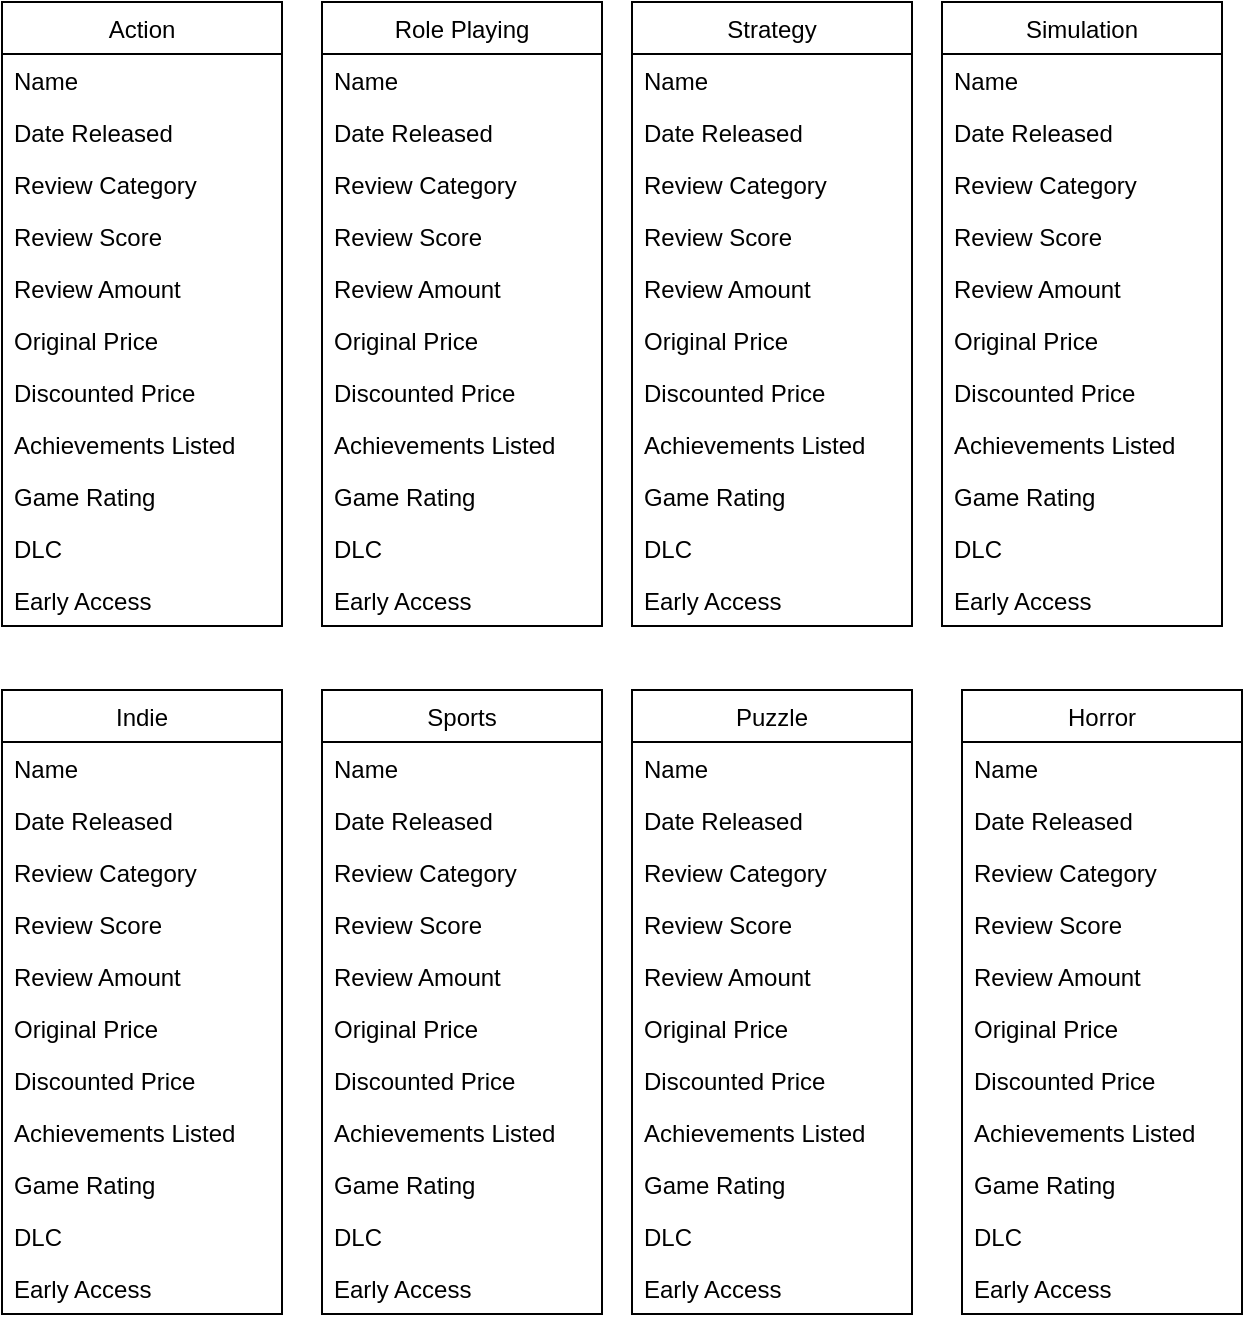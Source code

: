 <mxfile version="14.9.3" type="github">
  <diagram id="R2lEEEUBdFMjLlhIrx00" name="Page-1">
    <mxGraphModel dx="354" dy="739" grid="1" gridSize="10" guides="1" tooltips="1" connect="1" arrows="1" fold="1" page="1" pageScale="1" pageWidth="850" pageHeight="1100" math="0" shadow="0" extFonts="Permanent Marker^https://fonts.googleapis.com/css?family=Permanent+Marker">
      <root>
        <mxCell id="0" />
        <mxCell id="1" parent="0" />
        <mxCell id="QU5fsZESJ7JfkxWAh7DG-1" value="Action" style="swimlane;fontStyle=0;childLayout=stackLayout;horizontal=1;startSize=26;horizontalStack=0;resizeParent=1;resizeParentMax=0;resizeLast=0;collapsible=1;marginBottom=0;" vertex="1" parent="1">
          <mxGeometry x="40" y="50" width="140" height="312" as="geometry" />
        </mxCell>
        <mxCell id="QU5fsZESJ7JfkxWAh7DG-2" value="Name" style="text;strokeColor=none;fillColor=none;align=left;verticalAlign=top;spacingLeft=4;spacingRight=4;overflow=hidden;rotatable=0;points=[[0,0.5],[1,0.5]];portConstraint=eastwest;" vertex="1" parent="QU5fsZESJ7JfkxWAh7DG-1">
          <mxGeometry y="26" width="140" height="26" as="geometry" />
        </mxCell>
        <mxCell id="QU5fsZESJ7JfkxWAh7DG-3" value="Date Released" style="text;strokeColor=none;fillColor=none;align=left;verticalAlign=top;spacingLeft=4;spacingRight=4;overflow=hidden;rotatable=0;points=[[0,0.5],[1,0.5]];portConstraint=eastwest;" vertex="1" parent="QU5fsZESJ7JfkxWAh7DG-1">
          <mxGeometry y="52" width="140" height="26" as="geometry" />
        </mxCell>
        <mxCell id="QU5fsZESJ7JfkxWAh7DG-4" value="Review Category" style="text;strokeColor=none;fillColor=none;align=left;verticalAlign=top;spacingLeft=4;spacingRight=4;overflow=hidden;rotatable=0;points=[[0,0.5],[1,0.5]];portConstraint=eastwest;" vertex="1" parent="QU5fsZESJ7JfkxWAh7DG-1">
          <mxGeometry y="78" width="140" height="26" as="geometry" />
        </mxCell>
        <mxCell id="QU5fsZESJ7JfkxWAh7DG-6" value="Review Score" style="text;strokeColor=none;fillColor=none;align=left;verticalAlign=top;spacingLeft=4;spacingRight=4;overflow=hidden;rotatable=0;points=[[0,0.5],[1,0.5]];portConstraint=eastwest;" vertex="1" parent="QU5fsZESJ7JfkxWAh7DG-1">
          <mxGeometry y="104" width="140" height="26" as="geometry" />
        </mxCell>
        <mxCell id="QU5fsZESJ7JfkxWAh7DG-8" value="Review Amount" style="text;strokeColor=none;fillColor=none;align=left;verticalAlign=top;spacingLeft=4;spacingRight=4;overflow=hidden;rotatable=0;points=[[0,0.5],[1,0.5]];portConstraint=eastwest;" vertex="1" parent="QU5fsZESJ7JfkxWAh7DG-1">
          <mxGeometry y="130" width="140" height="26" as="geometry" />
        </mxCell>
        <mxCell id="QU5fsZESJ7JfkxWAh7DG-7" value="Original Price" style="text;strokeColor=none;fillColor=none;align=left;verticalAlign=top;spacingLeft=4;spacingRight=4;overflow=hidden;rotatable=0;points=[[0,0.5],[1,0.5]];portConstraint=eastwest;" vertex="1" parent="QU5fsZESJ7JfkxWAh7DG-1">
          <mxGeometry y="156" width="140" height="26" as="geometry" />
        </mxCell>
        <mxCell id="QU5fsZESJ7JfkxWAh7DG-9" value="Discounted Price" style="text;strokeColor=none;fillColor=none;align=left;verticalAlign=top;spacingLeft=4;spacingRight=4;overflow=hidden;rotatable=0;points=[[0,0.5],[1,0.5]];portConstraint=eastwest;" vertex="1" parent="QU5fsZESJ7JfkxWAh7DG-1">
          <mxGeometry y="182" width="140" height="26" as="geometry" />
        </mxCell>
        <mxCell id="QU5fsZESJ7JfkxWAh7DG-10" value="Achievements Listed" style="text;strokeColor=none;fillColor=none;align=left;verticalAlign=top;spacingLeft=4;spacingRight=4;overflow=hidden;rotatable=0;points=[[0,0.5],[1,0.5]];portConstraint=eastwest;" vertex="1" parent="QU5fsZESJ7JfkxWAh7DG-1">
          <mxGeometry y="208" width="140" height="26" as="geometry" />
        </mxCell>
        <mxCell id="QU5fsZESJ7JfkxWAh7DG-11" value="Game Rating" style="text;strokeColor=none;fillColor=none;align=left;verticalAlign=top;spacingLeft=4;spacingRight=4;overflow=hidden;rotatable=0;points=[[0,0.5],[1,0.5]];portConstraint=eastwest;" vertex="1" parent="QU5fsZESJ7JfkxWAh7DG-1">
          <mxGeometry y="234" width="140" height="26" as="geometry" />
        </mxCell>
        <mxCell id="QU5fsZESJ7JfkxWAh7DG-12" value="DLC" style="text;strokeColor=none;fillColor=none;align=left;verticalAlign=top;spacingLeft=4;spacingRight=4;overflow=hidden;rotatable=0;points=[[0,0.5],[1,0.5]];portConstraint=eastwest;" vertex="1" parent="QU5fsZESJ7JfkxWAh7DG-1">
          <mxGeometry y="260" width="140" height="26" as="geometry" />
        </mxCell>
        <mxCell id="QU5fsZESJ7JfkxWAh7DG-13" value="Early Access" style="text;strokeColor=none;fillColor=none;align=left;verticalAlign=top;spacingLeft=4;spacingRight=4;overflow=hidden;rotatable=0;points=[[0,0.5],[1,0.5]];portConstraint=eastwest;" vertex="1" parent="QU5fsZESJ7JfkxWAh7DG-1">
          <mxGeometry y="286" width="140" height="26" as="geometry" />
        </mxCell>
        <mxCell id="QU5fsZESJ7JfkxWAh7DG-14" value="Role Playing" style="swimlane;fontStyle=0;childLayout=stackLayout;horizontal=1;startSize=26;horizontalStack=0;resizeParent=1;resizeParentMax=0;resizeLast=0;collapsible=1;marginBottom=0;" vertex="1" parent="1">
          <mxGeometry x="200" y="50" width="140" height="312" as="geometry" />
        </mxCell>
        <mxCell id="QU5fsZESJ7JfkxWAh7DG-15" value="Name" style="text;strokeColor=none;fillColor=none;align=left;verticalAlign=top;spacingLeft=4;spacingRight=4;overflow=hidden;rotatable=0;points=[[0,0.5],[1,0.5]];portConstraint=eastwest;" vertex="1" parent="QU5fsZESJ7JfkxWAh7DG-14">
          <mxGeometry y="26" width="140" height="26" as="geometry" />
        </mxCell>
        <mxCell id="QU5fsZESJ7JfkxWAh7DG-16" value="Date Released" style="text;strokeColor=none;fillColor=none;align=left;verticalAlign=top;spacingLeft=4;spacingRight=4;overflow=hidden;rotatable=0;points=[[0,0.5],[1,0.5]];portConstraint=eastwest;" vertex="1" parent="QU5fsZESJ7JfkxWAh7DG-14">
          <mxGeometry y="52" width="140" height="26" as="geometry" />
        </mxCell>
        <mxCell id="QU5fsZESJ7JfkxWAh7DG-17" value="Review Category" style="text;strokeColor=none;fillColor=none;align=left;verticalAlign=top;spacingLeft=4;spacingRight=4;overflow=hidden;rotatable=0;points=[[0,0.5],[1,0.5]];portConstraint=eastwest;" vertex="1" parent="QU5fsZESJ7JfkxWAh7DG-14">
          <mxGeometry y="78" width="140" height="26" as="geometry" />
        </mxCell>
        <mxCell id="QU5fsZESJ7JfkxWAh7DG-18" value="Review Score" style="text;strokeColor=none;fillColor=none;align=left;verticalAlign=top;spacingLeft=4;spacingRight=4;overflow=hidden;rotatable=0;points=[[0,0.5],[1,0.5]];portConstraint=eastwest;" vertex="1" parent="QU5fsZESJ7JfkxWAh7DG-14">
          <mxGeometry y="104" width="140" height="26" as="geometry" />
        </mxCell>
        <mxCell id="QU5fsZESJ7JfkxWAh7DG-19" value="Review Amount" style="text;strokeColor=none;fillColor=none;align=left;verticalAlign=top;spacingLeft=4;spacingRight=4;overflow=hidden;rotatable=0;points=[[0,0.5],[1,0.5]];portConstraint=eastwest;" vertex="1" parent="QU5fsZESJ7JfkxWAh7DG-14">
          <mxGeometry y="130" width="140" height="26" as="geometry" />
        </mxCell>
        <mxCell id="QU5fsZESJ7JfkxWAh7DG-20" value="Original Price" style="text;strokeColor=none;fillColor=none;align=left;verticalAlign=top;spacingLeft=4;spacingRight=4;overflow=hidden;rotatable=0;points=[[0,0.5],[1,0.5]];portConstraint=eastwest;" vertex="1" parent="QU5fsZESJ7JfkxWAh7DG-14">
          <mxGeometry y="156" width="140" height="26" as="geometry" />
        </mxCell>
        <mxCell id="QU5fsZESJ7JfkxWAh7DG-21" value="Discounted Price" style="text;strokeColor=none;fillColor=none;align=left;verticalAlign=top;spacingLeft=4;spacingRight=4;overflow=hidden;rotatable=0;points=[[0,0.5],[1,0.5]];portConstraint=eastwest;" vertex="1" parent="QU5fsZESJ7JfkxWAh7DG-14">
          <mxGeometry y="182" width="140" height="26" as="geometry" />
        </mxCell>
        <mxCell id="QU5fsZESJ7JfkxWAh7DG-22" value="Achievements Listed" style="text;strokeColor=none;fillColor=none;align=left;verticalAlign=top;spacingLeft=4;spacingRight=4;overflow=hidden;rotatable=0;points=[[0,0.5],[1,0.5]];portConstraint=eastwest;" vertex="1" parent="QU5fsZESJ7JfkxWAh7DG-14">
          <mxGeometry y="208" width="140" height="26" as="geometry" />
        </mxCell>
        <mxCell id="QU5fsZESJ7JfkxWAh7DG-23" value="Game Rating" style="text;strokeColor=none;fillColor=none;align=left;verticalAlign=top;spacingLeft=4;spacingRight=4;overflow=hidden;rotatable=0;points=[[0,0.5],[1,0.5]];portConstraint=eastwest;" vertex="1" parent="QU5fsZESJ7JfkxWAh7DG-14">
          <mxGeometry y="234" width="140" height="26" as="geometry" />
        </mxCell>
        <mxCell id="QU5fsZESJ7JfkxWAh7DG-24" value="DLC" style="text;strokeColor=none;fillColor=none;align=left;verticalAlign=top;spacingLeft=4;spacingRight=4;overflow=hidden;rotatable=0;points=[[0,0.5],[1,0.5]];portConstraint=eastwest;" vertex="1" parent="QU5fsZESJ7JfkxWAh7DG-14">
          <mxGeometry y="260" width="140" height="26" as="geometry" />
        </mxCell>
        <mxCell id="QU5fsZESJ7JfkxWAh7DG-25" value="Early Access" style="text;strokeColor=none;fillColor=none;align=left;verticalAlign=top;spacingLeft=4;spacingRight=4;overflow=hidden;rotatable=0;points=[[0,0.5],[1,0.5]];portConstraint=eastwest;" vertex="1" parent="QU5fsZESJ7JfkxWAh7DG-14">
          <mxGeometry y="286" width="140" height="26" as="geometry" />
        </mxCell>
        <mxCell id="QU5fsZESJ7JfkxWAh7DG-26" value="Strategy" style="swimlane;fontStyle=0;childLayout=stackLayout;horizontal=1;startSize=26;horizontalStack=0;resizeParent=1;resizeParentMax=0;resizeLast=0;collapsible=1;marginBottom=0;" vertex="1" parent="1">
          <mxGeometry x="355" y="50" width="140" height="312" as="geometry" />
        </mxCell>
        <mxCell id="QU5fsZESJ7JfkxWAh7DG-27" value="Name" style="text;strokeColor=none;fillColor=none;align=left;verticalAlign=top;spacingLeft=4;spacingRight=4;overflow=hidden;rotatable=0;points=[[0,0.5],[1,0.5]];portConstraint=eastwest;" vertex="1" parent="QU5fsZESJ7JfkxWAh7DG-26">
          <mxGeometry y="26" width="140" height="26" as="geometry" />
        </mxCell>
        <mxCell id="QU5fsZESJ7JfkxWAh7DG-28" value="Date Released" style="text;strokeColor=none;fillColor=none;align=left;verticalAlign=top;spacingLeft=4;spacingRight=4;overflow=hidden;rotatable=0;points=[[0,0.5],[1,0.5]];portConstraint=eastwest;" vertex="1" parent="QU5fsZESJ7JfkxWAh7DG-26">
          <mxGeometry y="52" width="140" height="26" as="geometry" />
        </mxCell>
        <mxCell id="QU5fsZESJ7JfkxWAh7DG-29" value="Review Category" style="text;strokeColor=none;fillColor=none;align=left;verticalAlign=top;spacingLeft=4;spacingRight=4;overflow=hidden;rotatable=0;points=[[0,0.5],[1,0.5]];portConstraint=eastwest;" vertex="1" parent="QU5fsZESJ7JfkxWAh7DG-26">
          <mxGeometry y="78" width="140" height="26" as="geometry" />
        </mxCell>
        <mxCell id="QU5fsZESJ7JfkxWAh7DG-30" value="Review Score" style="text;strokeColor=none;fillColor=none;align=left;verticalAlign=top;spacingLeft=4;spacingRight=4;overflow=hidden;rotatable=0;points=[[0,0.5],[1,0.5]];portConstraint=eastwest;" vertex="1" parent="QU5fsZESJ7JfkxWAh7DG-26">
          <mxGeometry y="104" width="140" height="26" as="geometry" />
        </mxCell>
        <mxCell id="QU5fsZESJ7JfkxWAh7DG-31" value="Review Amount" style="text;strokeColor=none;fillColor=none;align=left;verticalAlign=top;spacingLeft=4;spacingRight=4;overflow=hidden;rotatable=0;points=[[0,0.5],[1,0.5]];portConstraint=eastwest;" vertex="1" parent="QU5fsZESJ7JfkxWAh7DG-26">
          <mxGeometry y="130" width="140" height="26" as="geometry" />
        </mxCell>
        <mxCell id="QU5fsZESJ7JfkxWAh7DG-32" value="Original Price" style="text;strokeColor=none;fillColor=none;align=left;verticalAlign=top;spacingLeft=4;spacingRight=4;overflow=hidden;rotatable=0;points=[[0,0.5],[1,0.5]];portConstraint=eastwest;" vertex="1" parent="QU5fsZESJ7JfkxWAh7DG-26">
          <mxGeometry y="156" width="140" height="26" as="geometry" />
        </mxCell>
        <mxCell id="QU5fsZESJ7JfkxWAh7DG-33" value="Discounted Price" style="text;strokeColor=none;fillColor=none;align=left;verticalAlign=top;spacingLeft=4;spacingRight=4;overflow=hidden;rotatable=0;points=[[0,0.5],[1,0.5]];portConstraint=eastwest;" vertex="1" parent="QU5fsZESJ7JfkxWAh7DG-26">
          <mxGeometry y="182" width="140" height="26" as="geometry" />
        </mxCell>
        <mxCell id="QU5fsZESJ7JfkxWAh7DG-34" value="Achievements Listed" style="text;strokeColor=none;fillColor=none;align=left;verticalAlign=top;spacingLeft=4;spacingRight=4;overflow=hidden;rotatable=0;points=[[0,0.5],[1,0.5]];portConstraint=eastwest;" vertex="1" parent="QU5fsZESJ7JfkxWAh7DG-26">
          <mxGeometry y="208" width="140" height="26" as="geometry" />
        </mxCell>
        <mxCell id="QU5fsZESJ7JfkxWAh7DG-35" value="Game Rating" style="text;strokeColor=none;fillColor=none;align=left;verticalAlign=top;spacingLeft=4;spacingRight=4;overflow=hidden;rotatable=0;points=[[0,0.5],[1,0.5]];portConstraint=eastwest;" vertex="1" parent="QU5fsZESJ7JfkxWAh7DG-26">
          <mxGeometry y="234" width="140" height="26" as="geometry" />
        </mxCell>
        <mxCell id="QU5fsZESJ7JfkxWAh7DG-36" value="DLC" style="text;strokeColor=none;fillColor=none;align=left;verticalAlign=top;spacingLeft=4;spacingRight=4;overflow=hidden;rotatable=0;points=[[0,0.5],[1,0.5]];portConstraint=eastwest;" vertex="1" parent="QU5fsZESJ7JfkxWAh7DG-26">
          <mxGeometry y="260" width="140" height="26" as="geometry" />
        </mxCell>
        <mxCell id="QU5fsZESJ7JfkxWAh7DG-37" value="Early Access" style="text;strokeColor=none;fillColor=none;align=left;verticalAlign=top;spacingLeft=4;spacingRight=4;overflow=hidden;rotatable=0;points=[[0,0.5],[1,0.5]];portConstraint=eastwest;" vertex="1" parent="QU5fsZESJ7JfkxWAh7DG-26">
          <mxGeometry y="286" width="140" height="26" as="geometry" />
        </mxCell>
        <mxCell id="QU5fsZESJ7JfkxWAh7DG-38" value="Simulation" style="swimlane;fontStyle=0;childLayout=stackLayout;horizontal=1;startSize=26;horizontalStack=0;resizeParent=1;resizeParentMax=0;resizeLast=0;collapsible=1;marginBottom=0;" vertex="1" parent="1">
          <mxGeometry x="510" y="50" width="140" height="312" as="geometry" />
        </mxCell>
        <mxCell id="QU5fsZESJ7JfkxWAh7DG-39" value="Name" style="text;strokeColor=none;fillColor=none;align=left;verticalAlign=top;spacingLeft=4;spacingRight=4;overflow=hidden;rotatable=0;points=[[0,0.5],[1,0.5]];portConstraint=eastwest;" vertex="1" parent="QU5fsZESJ7JfkxWAh7DG-38">
          <mxGeometry y="26" width="140" height="26" as="geometry" />
        </mxCell>
        <mxCell id="QU5fsZESJ7JfkxWAh7DG-40" value="Date Released" style="text;strokeColor=none;fillColor=none;align=left;verticalAlign=top;spacingLeft=4;spacingRight=4;overflow=hidden;rotatable=0;points=[[0,0.5],[1,0.5]];portConstraint=eastwest;" vertex="1" parent="QU5fsZESJ7JfkxWAh7DG-38">
          <mxGeometry y="52" width="140" height="26" as="geometry" />
        </mxCell>
        <mxCell id="QU5fsZESJ7JfkxWAh7DG-41" value="Review Category" style="text;strokeColor=none;fillColor=none;align=left;verticalAlign=top;spacingLeft=4;spacingRight=4;overflow=hidden;rotatable=0;points=[[0,0.5],[1,0.5]];portConstraint=eastwest;" vertex="1" parent="QU5fsZESJ7JfkxWAh7DG-38">
          <mxGeometry y="78" width="140" height="26" as="geometry" />
        </mxCell>
        <mxCell id="QU5fsZESJ7JfkxWAh7DG-42" value="Review Score" style="text;strokeColor=none;fillColor=none;align=left;verticalAlign=top;spacingLeft=4;spacingRight=4;overflow=hidden;rotatable=0;points=[[0,0.5],[1,0.5]];portConstraint=eastwest;" vertex="1" parent="QU5fsZESJ7JfkxWAh7DG-38">
          <mxGeometry y="104" width="140" height="26" as="geometry" />
        </mxCell>
        <mxCell id="QU5fsZESJ7JfkxWAh7DG-43" value="Review Amount" style="text;strokeColor=none;fillColor=none;align=left;verticalAlign=top;spacingLeft=4;spacingRight=4;overflow=hidden;rotatable=0;points=[[0,0.5],[1,0.5]];portConstraint=eastwest;" vertex="1" parent="QU5fsZESJ7JfkxWAh7DG-38">
          <mxGeometry y="130" width="140" height="26" as="geometry" />
        </mxCell>
        <mxCell id="QU5fsZESJ7JfkxWAh7DG-44" value="Original Price" style="text;strokeColor=none;fillColor=none;align=left;verticalAlign=top;spacingLeft=4;spacingRight=4;overflow=hidden;rotatable=0;points=[[0,0.5],[1,0.5]];portConstraint=eastwest;" vertex="1" parent="QU5fsZESJ7JfkxWAh7DG-38">
          <mxGeometry y="156" width="140" height="26" as="geometry" />
        </mxCell>
        <mxCell id="QU5fsZESJ7JfkxWAh7DG-45" value="Discounted Price" style="text;strokeColor=none;fillColor=none;align=left;verticalAlign=top;spacingLeft=4;spacingRight=4;overflow=hidden;rotatable=0;points=[[0,0.5],[1,0.5]];portConstraint=eastwest;" vertex="1" parent="QU5fsZESJ7JfkxWAh7DG-38">
          <mxGeometry y="182" width="140" height="26" as="geometry" />
        </mxCell>
        <mxCell id="QU5fsZESJ7JfkxWAh7DG-46" value="Achievements Listed" style="text;strokeColor=none;fillColor=none;align=left;verticalAlign=top;spacingLeft=4;spacingRight=4;overflow=hidden;rotatable=0;points=[[0,0.5],[1,0.5]];portConstraint=eastwest;" vertex="1" parent="QU5fsZESJ7JfkxWAh7DG-38">
          <mxGeometry y="208" width="140" height="26" as="geometry" />
        </mxCell>
        <mxCell id="QU5fsZESJ7JfkxWAh7DG-47" value="Game Rating" style="text;strokeColor=none;fillColor=none;align=left;verticalAlign=top;spacingLeft=4;spacingRight=4;overflow=hidden;rotatable=0;points=[[0,0.5],[1,0.5]];portConstraint=eastwest;" vertex="1" parent="QU5fsZESJ7JfkxWAh7DG-38">
          <mxGeometry y="234" width="140" height="26" as="geometry" />
        </mxCell>
        <mxCell id="QU5fsZESJ7JfkxWAh7DG-48" value="DLC" style="text;strokeColor=none;fillColor=none;align=left;verticalAlign=top;spacingLeft=4;spacingRight=4;overflow=hidden;rotatable=0;points=[[0,0.5],[1,0.5]];portConstraint=eastwest;" vertex="1" parent="QU5fsZESJ7JfkxWAh7DG-38">
          <mxGeometry y="260" width="140" height="26" as="geometry" />
        </mxCell>
        <mxCell id="QU5fsZESJ7JfkxWAh7DG-49" value="Early Access" style="text;strokeColor=none;fillColor=none;align=left;verticalAlign=top;spacingLeft=4;spacingRight=4;overflow=hidden;rotatable=0;points=[[0,0.5],[1,0.5]];portConstraint=eastwest;" vertex="1" parent="QU5fsZESJ7JfkxWAh7DG-38">
          <mxGeometry y="286" width="140" height="26" as="geometry" />
        </mxCell>
        <mxCell id="QU5fsZESJ7JfkxWAh7DG-50" value="Indie" style="swimlane;fontStyle=0;childLayout=stackLayout;horizontal=1;startSize=26;horizontalStack=0;resizeParent=1;resizeParentMax=0;resizeLast=0;collapsible=1;marginBottom=0;" vertex="1" parent="1">
          <mxGeometry x="40" y="394" width="140" height="312" as="geometry" />
        </mxCell>
        <mxCell id="QU5fsZESJ7JfkxWAh7DG-51" value="Name" style="text;strokeColor=none;fillColor=none;align=left;verticalAlign=top;spacingLeft=4;spacingRight=4;overflow=hidden;rotatable=0;points=[[0,0.5],[1,0.5]];portConstraint=eastwest;" vertex="1" parent="QU5fsZESJ7JfkxWAh7DG-50">
          <mxGeometry y="26" width="140" height="26" as="geometry" />
        </mxCell>
        <mxCell id="QU5fsZESJ7JfkxWAh7DG-52" value="Date Released" style="text;strokeColor=none;fillColor=none;align=left;verticalAlign=top;spacingLeft=4;spacingRight=4;overflow=hidden;rotatable=0;points=[[0,0.5],[1,0.5]];portConstraint=eastwest;" vertex="1" parent="QU5fsZESJ7JfkxWAh7DG-50">
          <mxGeometry y="52" width="140" height="26" as="geometry" />
        </mxCell>
        <mxCell id="QU5fsZESJ7JfkxWAh7DG-53" value="Review Category" style="text;strokeColor=none;fillColor=none;align=left;verticalAlign=top;spacingLeft=4;spacingRight=4;overflow=hidden;rotatable=0;points=[[0,0.5],[1,0.5]];portConstraint=eastwest;" vertex="1" parent="QU5fsZESJ7JfkxWAh7DG-50">
          <mxGeometry y="78" width="140" height="26" as="geometry" />
        </mxCell>
        <mxCell id="QU5fsZESJ7JfkxWAh7DG-54" value="Review Score" style="text;strokeColor=none;fillColor=none;align=left;verticalAlign=top;spacingLeft=4;spacingRight=4;overflow=hidden;rotatable=0;points=[[0,0.5],[1,0.5]];portConstraint=eastwest;" vertex="1" parent="QU5fsZESJ7JfkxWAh7DG-50">
          <mxGeometry y="104" width="140" height="26" as="geometry" />
        </mxCell>
        <mxCell id="QU5fsZESJ7JfkxWAh7DG-55" value="Review Amount" style="text;strokeColor=none;fillColor=none;align=left;verticalAlign=top;spacingLeft=4;spacingRight=4;overflow=hidden;rotatable=0;points=[[0,0.5],[1,0.5]];portConstraint=eastwest;" vertex="1" parent="QU5fsZESJ7JfkxWAh7DG-50">
          <mxGeometry y="130" width="140" height="26" as="geometry" />
        </mxCell>
        <mxCell id="QU5fsZESJ7JfkxWAh7DG-56" value="Original Price" style="text;strokeColor=none;fillColor=none;align=left;verticalAlign=top;spacingLeft=4;spacingRight=4;overflow=hidden;rotatable=0;points=[[0,0.5],[1,0.5]];portConstraint=eastwest;" vertex="1" parent="QU5fsZESJ7JfkxWAh7DG-50">
          <mxGeometry y="156" width="140" height="26" as="geometry" />
        </mxCell>
        <mxCell id="QU5fsZESJ7JfkxWAh7DG-57" value="Discounted Price" style="text;strokeColor=none;fillColor=none;align=left;verticalAlign=top;spacingLeft=4;spacingRight=4;overflow=hidden;rotatable=0;points=[[0,0.5],[1,0.5]];portConstraint=eastwest;" vertex="1" parent="QU5fsZESJ7JfkxWAh7DG-50">
          <mxGeometry y="182" width="140" height="26" as="geometry" />
        </mxCell>
        <mxCell id="QU5fsZESJ7JfkxWAh7DG-58" value="Achievements Listed" style="text;strokeColor=none;fillColor=none;align=left;verticalAlign=top;spacingLeft=4;spacingRight=4;overflow=hidden;rotatable=0;points=[[0,0.5],[1,0.5]];portConstraint=eastwest;" vertex="1" parent="QU5fsZESJ7JfkxWAh7DG-50">
          <mxGeometry y="208" width="140" height="26" as="geometry" />
        </mxCell>
        <mxCell id="QU5fsZESJ7JfkxWAh7DG-59" value="Game Rating" style="text;strokeColor=none;fillColor=none;align=left;verticalAlign=top;spacingLeft=4;spacingRight=4;overflow=hidden;rotatable=0;points=[[0,0.5],[1,0.5]];portConstraint=eastwest;" vertex="1" parent="QU5fsZESJ7JfkxWAh7DG-50">
          <mxGeometry y="234" width="140" height="26" as="geometry" />
        </mxCell>
        <mxCell id="QU5fsZESJ7JfkxWAh7DG-60" value="DLC" style="text;strokeColor=none;fillColor=none;align=left;verticalAlign=top;spacingLeft=4;spacingRight=4;overflow=hidden;rotatable=0;points=[[0,0.5],[1,0.5]];portConstraint=eastwest;" vertex="1" parent="QU5fsZESJ7JfkxWAh7DG-50">
          <mxGeometry y="260" width="140" height="26" as="geometry" />
        </mxCell>
        <mxCell id="QU5fsZESJ7JfkxWAh7DG-61" value="Early Access" style="text;strokeColor=none;fillColor=none;align=left;verticalAlign=top;spacingLeft=4;spacingRight=4;overflow=hidden;rotatable=0;points=[[0,0.5],[1,0.5]];portConstraint=eastwest;" vertex="1" parent="QU5fsZESJ7JfkxWAh7DG-50">
          <mxGeometry y="286" width="140" height="26" as="geometry" />
        </mxCell>
        <mxCell id="QU5fsZESJ7JfkxWAh7DG-62" value="Sports" style="swimlane;fontStyle=0;childLayout=stackLayout;horizontal=1;startSize=26;horizontalStack=0;resizeParent=1;resizeParentMax=0;resizeLast=0;collapsible=1;marginBottom=0;" vertex="1" parent="1">
          <mxGeometry x="200" y="394" width="140" height="312" as="geometry" />
        </mxCell>
        <mxCell id="QU5fsZESJ7JfkxWAh7DG-63" value="Name" style="text;strokeColor=none;fillColor=none;align=left;verticalAlign=top;spacingLeft=4;spacingRight=4;overflow=hidden;rotatable=0;points=[[0,0.5],[1,0.5]];portConstraint=eastwest;" vertex="1" parent="QU5fsZESJ7JfkxWAh7DG-62">
          <mxGeometry y="26" width="140" height="26" as="geometry" />
        </mxCell>
        <mxCell id="QU5fsZESJ7JfkxWAh7DG-64" value="Date Released" style="text;strokeColor=none;fillColor=none;align=left;verticalAlign=top;spacingLeft=4;spacingRight=4;overflow=hidden;rotatable=0;points=[[0,0.5],[1,0.5]];portConstraint=eastwest;" vertex="1" parent="QU5fsZESJ7JfkxWAh7DG-62">
          <mxGeometry y="52" width="140" height="26" as="geometry" />
        </mxCell>
        <mxCell id="QU5fsZESJ7JfkxWAh7DG-65" value="Review Category" style="text;strokeColor=none;fillColor=none;align=left;verticalAlign=top;spacingLeft=4;spacingRight=4;overflow=hidden;rotatable=0;points=[[0,0.5],[1,0.5]];portConstraint=eastwest;" vertex="1" parent="QU5fsZESJ7JfkxWAh7DG-62">
          <mxGeometry y="78" width="140" height="26" as="geometry" />
        </mxCell>
        <mxCell id="QU5fsZESJ7JfkxWAh7DG-66" value="Review Score" style="text;strokeColor=none;fillColor=none;align=left;verticalAlign=top;spacingLeft=4;spacingRight=4;overflow=hidden;rotatable=0;points=[[0,0.5],[1,0.5]];portConstraint=eastwest;" vertex="1" parent="QU5fsZESJ7JfkxWAh7DG-62">
          <mxGeometry y="104" width="140" height="26" as="geometry" />
        </mxCell>
        <mxCell id="QU5fsZESJ7JfkxWAh7DG-67" value="Review Amount" style="text;strokeColor=none;fillColor=none;align=left;verticalAlign=top;spacingLeft=4;spacingRight=4;overflow=hidden;rotatable=0;points=[[0,0.5],[1,0.5]];portConstraint=eastwest;" vertex="1" parent="QU5fsZESJ7JfkxWAh7DG-62">
          <mxGeometry y="130" width="140" height="26" as="geometry" />
        </mxCell>
        <mxCell id="QU5fsZESJ7JfkxWAh7DG-68" value="Original Price" style="text;strokeColor=none;fillColor=none;align=left;verticalAlign=top;spacingLeft=4;spacingRight=4;overflow=hidden;rotatable=0;points=[[0,0.5],[1,0.5]];portConstraint=eastwest;" vertex="1" parent="QU5fsZESJ7JfkxWAh7DG-62">
          <mxGeometry y="156" width="140" height="26" as="geometry" />
        </mxCell>
        <mxCell id="QU5fsZESJ7JfkxWAh7DG-69" value="Discounted Price" style="text;strokeColor=none;fillColor=none;align=left;verticalAlign=top;spacingLeft=4;spacingRight=4;overflow=hidden;rotatable=0;points=[[0,0.5],[1,0.5]];portConstraint=eastwest;" vertex="1" parent="QU5fsZESJ7JfkxWAh7DG-62">
          <mxGeometry y="182" width="140" height="26" as="geometry" />
        </mxCell>
        <mxCell id="QU5fsZESJ7JfkxWAh7DG-70" value="Achievements Listed" style="text;strokeColor=none;fillColor=none;align=left;verticalAlign=top;spacingLeft=4;spacingRight=4;overflow=hidden;rotatable=0;points=[[0,0.5],[1,0.5]];portConstraint=eastwest;" vertex="1" parent="QU5fsZESJ7JfkxWAh7DG-62">
          <mxGeometry y="208" width="140" height="26" as="geometry" />
        </mxCell>
        <mxCell id="QU5fsZESJ7JfkxWAh7DG-71" value="Game Rating" style="text;strokeColor=none;fillColor=none;align=left;verticalAlign=top;spacingLeft=4;spacingRight=4;overflow=hidden;rotatable=0;points=[[0,0.5],[1,0.5]];portConstraint=eastwest;" vertex="1" parent="QU5fsZESJ7JfkxWAh7DG-62">
          <mxGeometry y="234" width="140" height="26" as="geometry" />
        </mxCell>
        <mxCell id="QU5fsZESJ7JfkxWAh7DG-72" value="DLC" style="text;strokeColor=none;fillColor=none;align=left;verticalAlign=top;spacingLeft=4;spacingRight=4;overflow=hidden;rotatable=0;points=[[0,0.5],[1,0.5]];portConstraint=eastwest;" vertex="1" parent="QU5fsZESJ7JfkxWAh7DG-62">
          <mxGeometry y="260" width="140" height="26" as="geometry" />
        </mxCell>
        <mxCell id="QU5fsZESJ7JfkxWAh7DG-73" value="Early Access" style="text;strokeColor=none;fillColor=none;align=left;verticalAlign=top;spacingLeft=4;spacingRight=4;overflow=hidden;rotatable=0;points=[[0,0.5],[1,0.5]];portConstraint=eastwest;" vertex="1" parent="QU5fsZESJ7JfkxWAh7DG-62">
          <mxGeometry y="286" width="140" height="26" as="geometry" />
        </mxCell>
        <mxCell id="QU5fsZESJ7JfkxWAh7DG-74" value="Puzzle" style="swimlane;fontStyle=0;childLayout=stackLayout;horizontal=1;startSize=26;horizontalStack=0;resizeParent=1;resizeParentMax=0;resizeLast=0;collapsible=1;marginBottom=0;" vertex="1" parent="1">
          <mxGeometry x="355" y="394" width="140" height="312" as="geometry" />
        </mxCell>
        <mxCell id="QU5fsZESJ7JfkxWAh7DG-75" value="Name" style="text;strokeColor=none;fillColor=none;align=left;verticalAlign=top;spacingLeft=4;spacingRight=4;overflow=hidden;rotatable=0;points=[[0,0.5],[1,0.5]];portConstraint=eastwest;" vertex="1" parent="QU5fsZESJ7JfkxWAh7DG-74">
          <mxGeometry y="26" width="140" height="26" as="geometry" />
        </mxCell>
        <mxCell id="QU5fsZESJ7JfkxWAh7DG-76" value="Date Released" style="text;strokeColor=none;fillColor=none;align=left;verticalAlign=top;spacingLeft=4;spacingRight=4;overflow=hidden;rotatable=0;points=[[0,0.5],[1,0.5]];portConstraint=eastwest;" vertex="1" parent="QU5fsZESJ7JfkxWAh7DG-74">
          <mxGeometry y="52" width="140" height="26" as="geometry" />
        </mxCell>
        <mxCell id="QU5fsZESJ7JfkxWAh7DG-77" value="Review Category" style="text;strokeColor=none;fillColor=none;align=left;verticalAlign=top;spacingLeft=4;spacingRight=4;overflow=hidden;rotatable=0;points=[[0,0.5],[1,0.5]];portConstraint=eastwest;" vertex="1" parent="QU5fsZESJ7JfkxWAh7DG-74">
          <mxGeometry y="78" width="140" height="26" as="geometry" />
        </mxCell>
        <mxCell id="QU5fsZESJ7JfkxWAh7DG-78" value="Review Score" style="text;strokeColor=none;fillColor=none;align=left;verticalAlign=top;spacingLeft=4;spacingRight=4;overflow=hidden;rotatable=0;points=[[0,0.5],[1,0.5]];portConstraint=eastwest;" vertex="1" parent="QU5fsZESJ7JfkxWAh7DG-74">
          <mxGeometry y="104" width="140" height="26" as="geometry" />
        </mxCell>
        <mxCell id="QU5fsZESJ7JfkxWAh7DG-79" value="Review Amount" style="text;strokeColor=none;fillColor=none;align=left;verticalAlign=top;spacingLeft=4;spacingRight=4;overflow=hidden;rotatable=0;points=[[0,0.5],[1,0.5]];portConstraint=eastwest;" vertex="1" parent="QU5fsZESJ7JfkxWAh7DG-74">
          <mxGeometry y="130" width="140" height="26" as="geometry" />
        </mxCell>
        <mxCell id="QU5fsZESJ7JfkxWAh7DG-80" value="Original Price" style="text;strokeColor=none;fillColor=none;align=left;verticalAlign=top;spacingLeft=4;spacingRight=4;overflow=hidden;rotatable=0;points=[[0,0.5],[1,0.5]];portConstraint=eastwest;" vertex="1" parent="QU5fsZESJ7JfkxWAh7DG-74">
          <mxGeometry y="156" width="140" height="26" as="geometry" />
        </mxCell>
        <mxCell id="QU5fsZESJ7JfkxWAh7DG-81" value="Discounted Price" style="text;strokeColor=none;fillColor=none;align=left;verticalAlign=top;spacingLeft=4;spacingRight=4;overflow=hidden;rotatable=0;points=[[0,0.5],[1,0.5]];portConstraint=eastwest;" vertex="1" parent="QU5fsZESJ7JfkxWAh7DG-74">
          <mxGeometry y="182" width="140" height="26" as="geometry" />
        </mxCell>
        <mxCell id="QU5fsZESJ7JfkxWAh7DG-82" value="Achievements Listed" style="text;strokeColor=none;fillColor=none;align=left;verticalAlign=top;spacingLeft=4;spacingRight=4;overflow=hidden;rotatable=0;points=[[0,0.5],[1,0.5]];portConstraint=eastwest;" vertex="1" parent="QU5fsZESJ7JfkxWAh7DG-74">
          <mxGeometry y="208" width="140" height="26" as="geometry" />
        </mxCell>
        <mxCell id="QU5fsZESJ7JfkxWAh7DG-83" value="Game Rating" style="text;strokeColor=none;fillColor=none;align=left;verticalAlign=top;spacingLeft=4;spacingRight=4;overflow=hidden;rotatable=0;points=[[0,0.5],[1,0.5]];portConstraint=eastwest;" vertex="1" parent="QU5fsZESJ7JfkxWAh7DG-74">
          <mxGeometry y="234" width="140" height="26" as="geometry" />
        </mxCell>
        <mxCell id="QU5fsZESJ7JfkxWAh7DG-84" value="DLC" style="text;strokeColor=none;fillColor=none;align=left;verticalAlign=top;spacingLeft=4;spacingRight=4;overflow=hidden;rotatable=0;points=[[0,0.5],[1,0.5]];portConstraint=eastwest;" vertex="1" parent="QU5fsZESJ7JfkxWAh7DG-74">
          <mxGeometry y="260" width="140" height="26" as="geometry" />
        </mxCell>
        <mxCell id="QU5fsZESJ7JfkxWAh7DG-85" value="Early Access" style="text;strokeColor=none;fillColor=none;align=left;verticalAlign=top;spacingLeft=4;spacingRight=4;overflow=hidden;rotatable=0;points=[[0,0.5],[1,0.5]];portConstraint=eastwest;" vertex="1" parent="QU5fsZESJ7JfkxWAh7DG-74">
          <mxGeometry y="286" width="140" height="26" as="geometry" />
        </mxCell>
        <mxCell id="QU5fsZESJ7JfkxWAh7DG-86" value="Horror" style="swimlane;fontStyle=0;childLayout=stackLayout;horizontal=1;startSize=26;horizontalStack=0;resizeParent=1;resizeParentMax=0;resizeLast=0;collapsible=1;marginBottom=0;" vertex="1" parent="1">
          <mxGeometry x="520" y="394" width="140" height="312" as="geometry" />
        </mxCell>
        <mxCell id="QU5fsZESJ7JfkxWAh7DG-87" value="Name" style="text;strokeColor=none;fillColor=none;align=left;verticalAlign=top;spacingLeft=4;spacingRight=4;overflow=hidden;rotatable=0;points=[[0,0.5],[1,0.5]];portConstraint=eastwest;" vertex="1" parent="QU5fsZESJ7JfkxWAh7DG-86">
          <mxGeometry y="26" width="140" height="26" as="geometry" />
        </mxCell>
        <mxCell id="QU5fsZESJ7JfkxWAh7DG-88" value="Date Released" style="text;strokeColor=none;fillColor=none;align=left;verticalAlign=top;spacingLeft=4;spacingRight=4;overflow=hidden;rotatable=0;points=[[0,0.5],[1,0.5]];portConstraint=eastwest;" vertex="1" parent="QU5fsZESJ7JfkxWAh7DG-86">
          <mxGeometry y="52" width="140" height="26" as="geometry" />
        </mxCell>
        <mxCell id="QU5fsZESJ7JfkxWAh7DG-89" value="Review Category" style="text;strokeColor=none;fillColor=none;align=left;verticalAlign=top;spacingLeft=4;spacingRight=4;overflow=hidden;rotatable=0;points=[[0,0.5],[1,0.5]];portConstraint=eastwest;" vertex="1" parent="QU5fsZESJ7JfkxWAh7DG-86">
          <mxGeometry y="78" width="140" height="26" as="geometry" />
        </mxCell>
        <mxCell id="QU5fsZESJ7JfkxWAh7DG-90" value="Review Score" style="text;strokeColor=none;fillColor=none;align=left;verticalAlign=top;spacingLeft=4;spacingRight=4;overflow=hidden;rotatable=0;points=[[0,0.5],[1,0.5]];portConstraint=eastwest;" vertex="1" parent="QU5fsZESJ7JfkxWAh7DG-86">
          <mxGeometry y="104" width="140" height="26" as="geometry" />
        </mxCell>
        <mxCell id="QU5fsZESJ7JfkxWAh7DG-91" value="Review Amount" style="text;strokeColor=none;fillColor=none;align=left;verticalAlign=top;spacingLeft=4;spacingRight=4;overflow=hidden;rotatable=0;points=[[0,0.5],[1,0.5]];portConstraint=eastwest;" vertex="1" parent="QU5fsZESJ7JfkxWAh7DG-86">
          <mxGeometry y="130" width="140" height="26" as="geometry" />
        </mxCell>
        <mxCell id="QU5fsZESJ7JfkxWAh7DG-92" value="Original Price" style="text;strokeColor=none;fillColor=none;align=left;verticalAlign=top;spacingLeft=4;spacingRight=4;overflow=hidden;rotatable=0;points=[[0,0.5],[1,0.5]];portConstraint=eastwest;" vertex="1" parent="QU5fsZESJ7JfkxWAh7DG-86">
          <mxGeometry y="156" width="140" height="26" as="geometry" />
        </mxCell>
        <mxCell id="QU5fsZESJ7JfkxWAh7DG-93" value="Discounted Price" style="text;strokeColor=none;fillColor=none;align=left;verticalAlign=top;spacingLeft=4;spacingRight=4;overflow=hidden;rotatable=0;points=[[0,0.5],[1,0.5]];portConstraint=eastwest;" vertex="1" parent="QU5fsZESJ7JfkxWAh7DG-86">
          <mxGeometry y="182" width="140" height="26" as="geometry" />
        </mxCell>
        <mxCell id="QU5fsZESJ7JfkxWAh7DG-94" value="Achievements Listed" style="text;strokeColor=none;fillColor=none;align=left;verticalAlign=top;spacingLeft=4;spacingRight=4;overflow=hidden;rotatable=0;points=[[0,0.5],[1,0.5]];portConstraint=eastwest;" vertex="1" parent="QU5fsZESJ7JfkxWAh7DG-86">
          <mxGeometry y="208" width="140" height="26" as="geometry" />
        </mxCell>
        <mxCell id="QU5fsZESJ7JfkxWAh7DG-95" value="Game Rating" style="text;strokeColor=none;fillColor=none;align=left;verticalAlign=top;spacingLeft=4;spacingRight=4;overflow=hidden;rotatable=0;points=[[0,0.5],[1,0.5]];portConstraint=eastwest;" vertex="1" parent="QU5fsZESJ7JfkxWAh7DG-86">
          <mxGeometry y="234" width="140" height="26" as="geometry" />
        </mxCell>
        <mxCell id="QU5fsZESJ7JfkxWAh7DG-96" value="DLC" style="text;strokeColor=none;fillColor=none;align=left;verticalAlign=top;spacingLeft=4;spacingRight=4;overflow=hidden;rotatable=0;points=[[0,0.5],[1,0.5]];portConstraint=eastwest;" vertex="1" parent="QU5fsZESJ7JfkxWAh7DG-86">
          <mxGeometry y="260" width="140" height="26" as="geometry" />
        </mxCell>
        <mxCell id="QU5fsZESJ7JfkxWAh7DG-97" value="Early Access" style="text;strokeColor=none;fillColor=none;align=left;verticalAlign=top;spacingLeft=4;spacingRight=4;overflow=hidden;rotatable=0;points=[[0,0.5],[1,0.5]];portConstraint=eastwest;" vertex="1" parent="QU5fsZESJ7JfkxWAh7DG-86">
          <mxGeometry y="286" width="140" height="26" as="geometry" />
        </mxCell>
      </root>
    </mxGraphModel>
  </diagram>
</mxfile>
